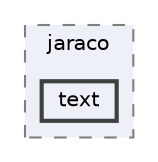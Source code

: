 digraph "C:/Users/LukeMabie/documents/Development/Password_Saver_Using_Django-master/venv/Lib/site-packages/setuptools/_vendor/jaraco/text"
{
 // LATEX_PDF_SIZE
  bgcolor="transparent";
  edge [fontname=Helvetica,fontsize=10,labelfontname=Helvetica,labelfontsize=10];
  node [fontname=Helvetica,fontsize=10,shape=box,height=0.2,width=0.4];
  compound=true
  subgraph clusterdir_4f5946d49cdf2fe3f262359fa4a0988a {
    graph [ bgcolor="#edf0f7", pencolor="grey50", label="jaraco", fontname=Helvetica,fontsize=10 style="filled,dashed", URL="dir_4f5946d49cdf2fe3f262359fa4a0988a.html",tooltip=""]
  dir_29cb885b7b5daf1cc42a9d84586d334b [label="text", fillcolor="#edf0f7", color="grey25", style="filled,bold", URL="dir_29cb885b7b5daf1cc42a9d84586d334b.html",tooltip=""];
  }
}
